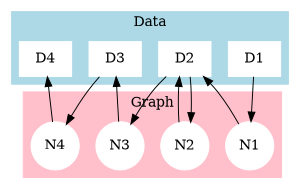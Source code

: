 
digraph bidirectional {
    size=2;
    node [shape="box" style="filled" color="white"];

    subgraph cluster_data {
        label="Data";
        shape="box";
        style="filled";
        color="lightblue";

        D1;
        D2;
        D3;
        D4;
    };
    
    subgraph cluster_graph {
        label="Graph";
        shape="box";
        style="filled";
        color="pink";
        node [shape="circle"];
        
        N1;
        N2;
        N3;
        N4;
    };
    
    D1 -> N1 -> D2;
    D2 -> N2 -> D2;
    D2 -> N3 -> D3;
    D3 -> N4 -> D4;
}

